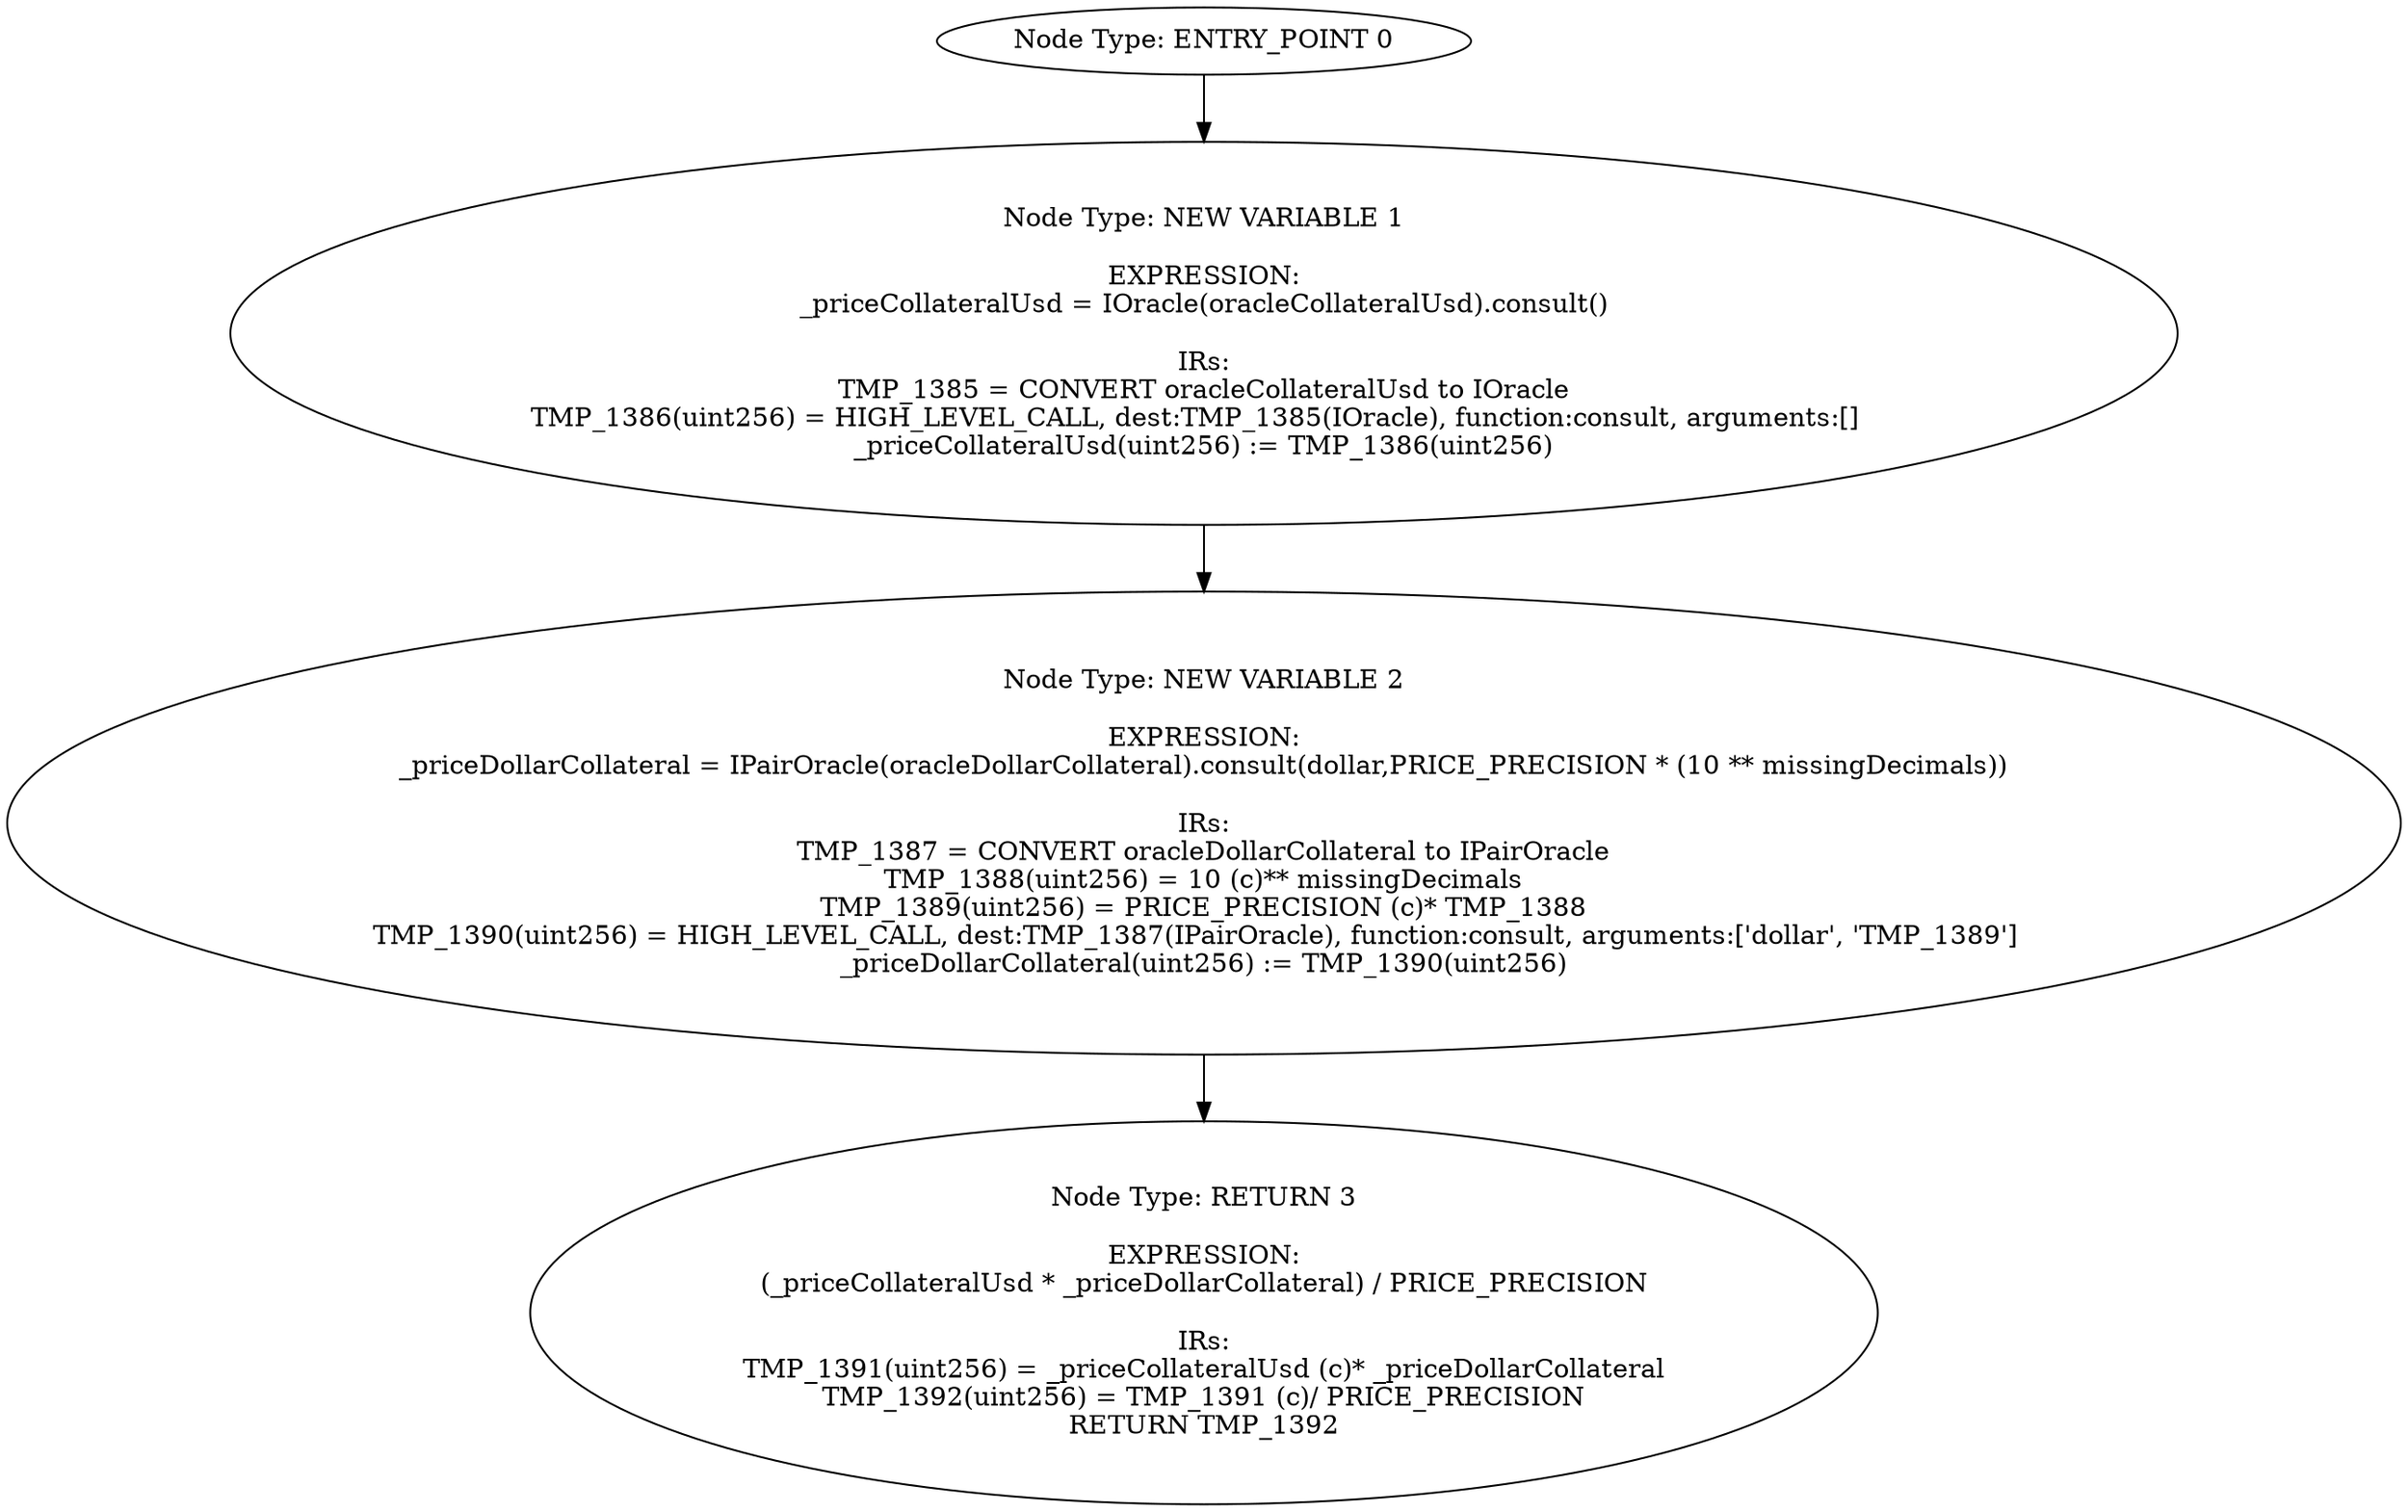 digraph{
0[label="Node Type: ENTRY_POINT 0
"];
0->1;
1[label="Node Type: NEW VARIABLE 1

EXPRESSION:
_priceCollateralUsd = IOracle(oracleCollateralUsd).consult()

IRs:
TMP_1385 = CONVERT oracleCollateralUsd to IOracle
TMP_1386(uint256) = HIGH_LEVEL_CALL, dest:TMP_1385(IOracle), function:consult, arguments:[]  
_priceCollateralUsd(uint256) := TMP_1386(uint256)"];
1->2;
2[label="Node Type: NEW VARIABLE 2

EXPRESSION:
_priceDollarCollateral = IPairOracle(oracleDollarCollateral).consult(dollar,PRICE_PRECISION * (10 ** missingDecimals))

IRs:
TMP_1387 = CONVERT oracleDollarCollateral to IPairOracle
TMP_1388(uint256) = 10 (c)** missingDecimals
TMP_1389(uint256) = PRICE_PRECISION (c)* TMP_1388
TMP_1390(uint256) = HIGH_LEVEL_CALL, dest:TMP_1387(IPairOracle), function:consult, arguments:['dollar', 'TMP_1389']  
_priceDollarCollateral(uint256) := TMP_1390(uint256)"];
2->3;
3[label="Node Type: RETURN 3

EXPRESSION:
(_priceCollateralUsd * _priceDollarCollateral) / PRICE_PRECISION

IRs:
TMP_1391(uint256) = _priceCollateralUsd (c)* _priceDollarCollateral
TMP_1392(uint256) = TMP_1391 (c)/ PRICE_PRECISION
RETURN TMP_1392"];
}
